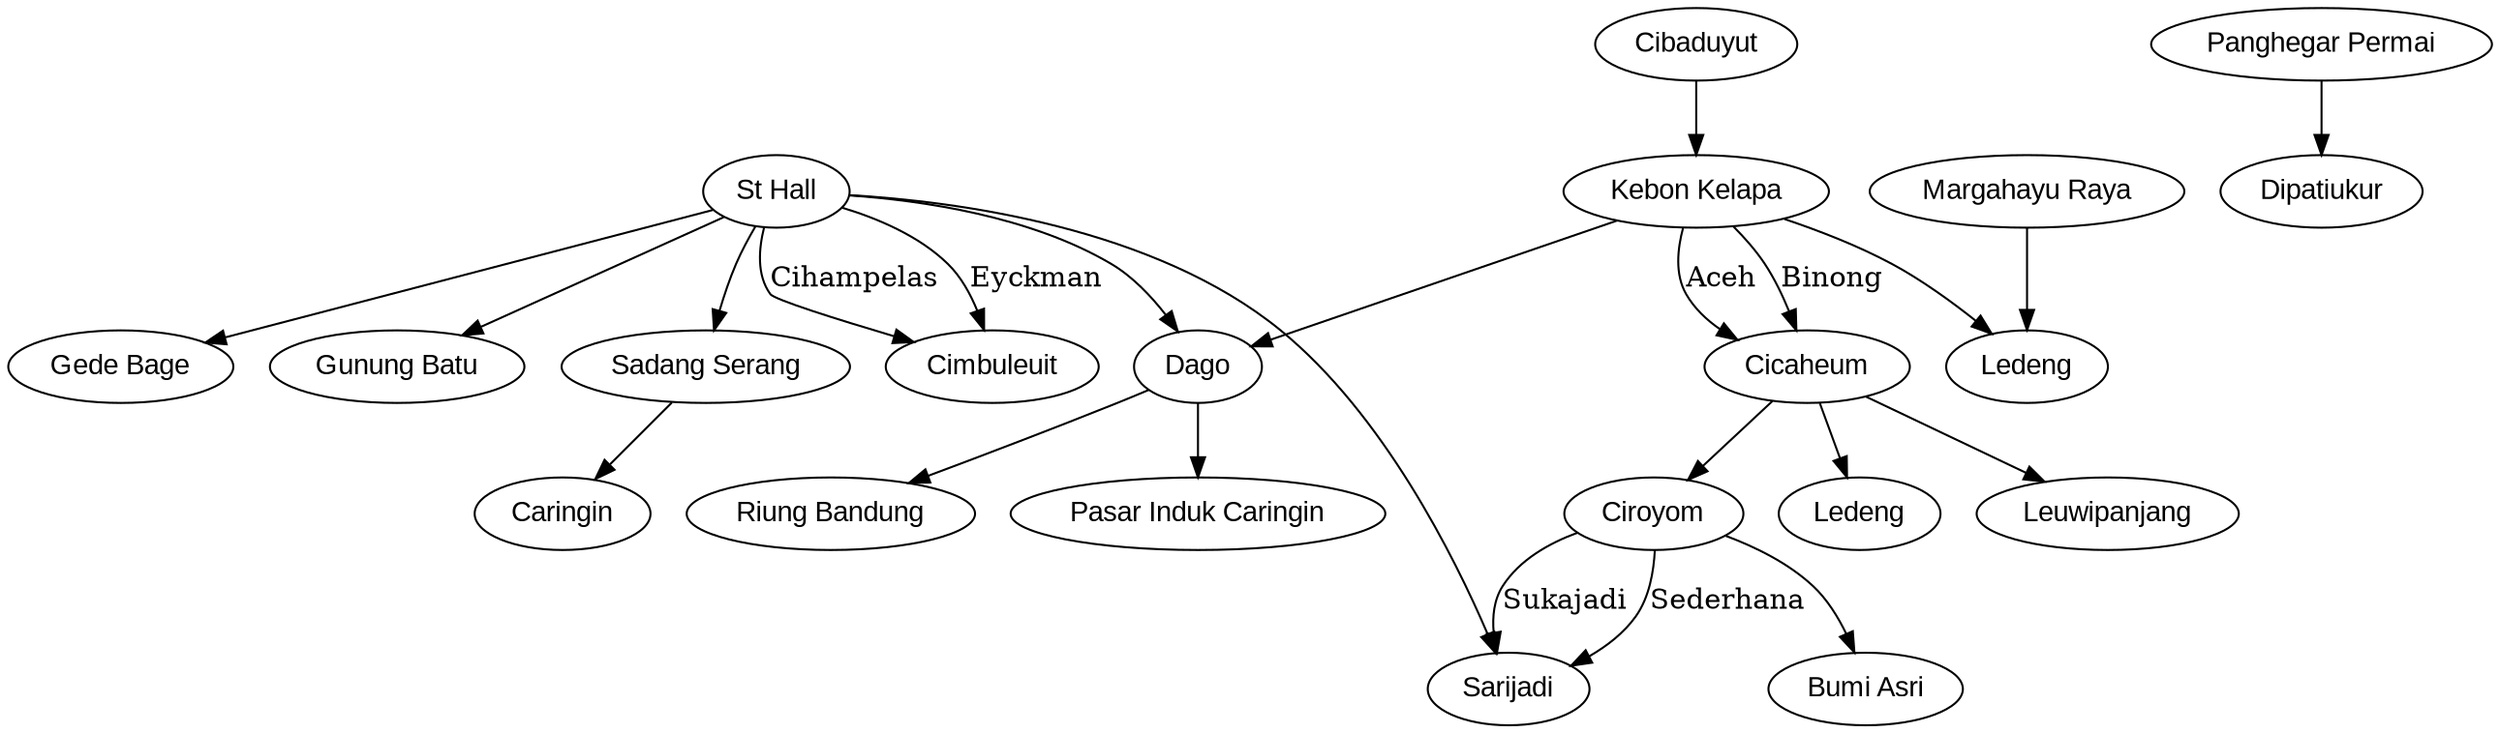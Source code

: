 digraph G{
    
    node [fontname="Arial"]

    A [label="Kebon Kelapa"]
    B [label="Cicaheum"]
    C [label="Dago"]
    D [label="Ledeng"]
    E [label="Cibaduyut"]
    F [label="Ciroyom"]
    G [label="Ledeng"]
    H [label="Leuwipanjang"]
    I [label="Bumi Asri"]
    J [label="Sarijadi"]
    K [label="Pasar Induk Caringin"]
    L [label="Riung Bandung"]
    M [label="Margahayu Raya"]
    N [label="Panghegar Permai"]
    O [label="Dipatiukur"]
    P [label="Sadang Serang"]
    Q [label="St Hall"]
    R [label="Cimbuleuit"]
    S [label="Gede Bage"]
    T [label="Gunung Batu"]
    U [label="Caringin"]
    

    A -> B [label="Binong"]
    A -> B [label="Aceh"]
    A -> C
    A -> D
    E -> A 
    B -> F
    B -> G
    B -> H
    F -> I
    F -> J [label="Sederhana"]
    F -> J [label="Sukajadi"]
    C -> K
    C -> L
    M -> D
    N -> O
    P -> U
    Q -> C
    Q -> P
    Q -> R [label="Eyckman"]
    Q -> R [label="Cihampelas"]
    Q -> S
    Q -> T 
    Q -> J   

}